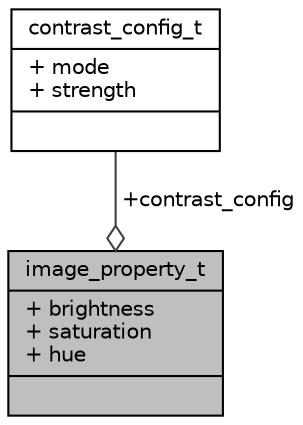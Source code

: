 digraph "image_property_t"
{
 // INTERACTIVE_SVG=YES
 // LATEX_PDF_SIZE
  bgcolor="transparent";
  edge [fontname="Helvetica",fontsize="10",labelfontname="Helvetica",labelfontsize="10"];
  node [fontname="Helvetica",fontsize="10",shape=record];
  Node1 [label="{image_property_t\n|+ brightness\l+ saturation\l+ hue\l|}",height=0.2,width=0.4,color="black", fillcolor="grey75", style="filled", fontcolor="black",tooltip=" "];
  Node2 -> Node1 [color="grey25",fontsize="10",style="solid",label=" +contrast_config" ,arrowhead="odiamond",fontname="Helvetica"];
  Node2 [label="{contrast_config_t\n|+ mode\l+ strength\l|}",height=0.2,width=0.4,color="black",URL="$df/d72/structcontrast__config__t.html",tooltip="Description of contrast configuration."];
}
